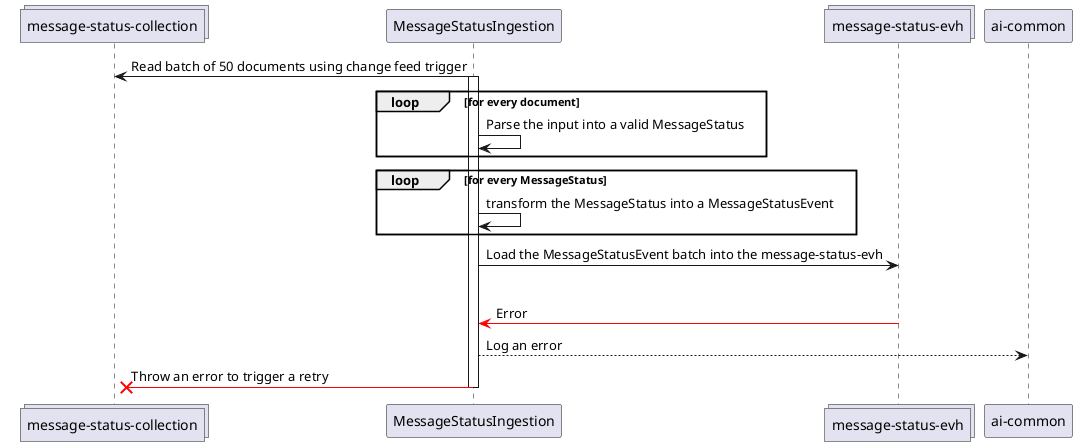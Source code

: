 @startuml message-status-ingestion

collections "message-status-collection" as msc
participant MessageStatusIngestion as msi
collections "message-status-evh" as evh
participant "ai-common" as ai


msc <- msi : Read batch of 50 documents using change feed trigger
activate msi

loop for every document
  msi -> msi : Parse the input into a valid MessageStatus
end

loop for every MessageStatus
  msi -> msi : transform the MessageStatus into a MessageStatusEvent
end

msi -> evh : Load the MessageStatusEvent batch into the message-status-evh

alt Error
  evh -[#red]> msi : Error
  msi --> ai : Log an error
  msi -[#red]x msc : Throw an error to trigger a retry
deactivate msi

@enduml
